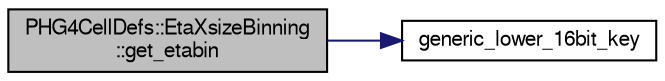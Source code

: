 digraph "PHG4CellDefs::EtaXsizeBinning::get_etabin"
{
  bgcolor="transparent";
  edge [fontname="FreeSans",fontsize="10",labelfontname="FreeSans",labelfontsize="10"];
  node [fontname="FreeSans",fontsize="10",shape=record];
  rankdir="LR";
  Node1 [label="PHG4CellDefs::EtaXsizeBinning\l::get_etabin",height=0.2,width=0.4,color="black", fillcolor="grey75", style="filled" fontcolor="black"];
  Node1 -> Node2 [color="midnightblue",fontsize="10",style="solid",fontname="FreeSans"];
  Node2 [label="generic_lower_16bit_key",height=0.2,width=0.4,color="black",URL="$d9/d13/PHG4CellDefs_8cc.html#a728902c52be0b58ad2d4d8232b2beb5b"];
}
